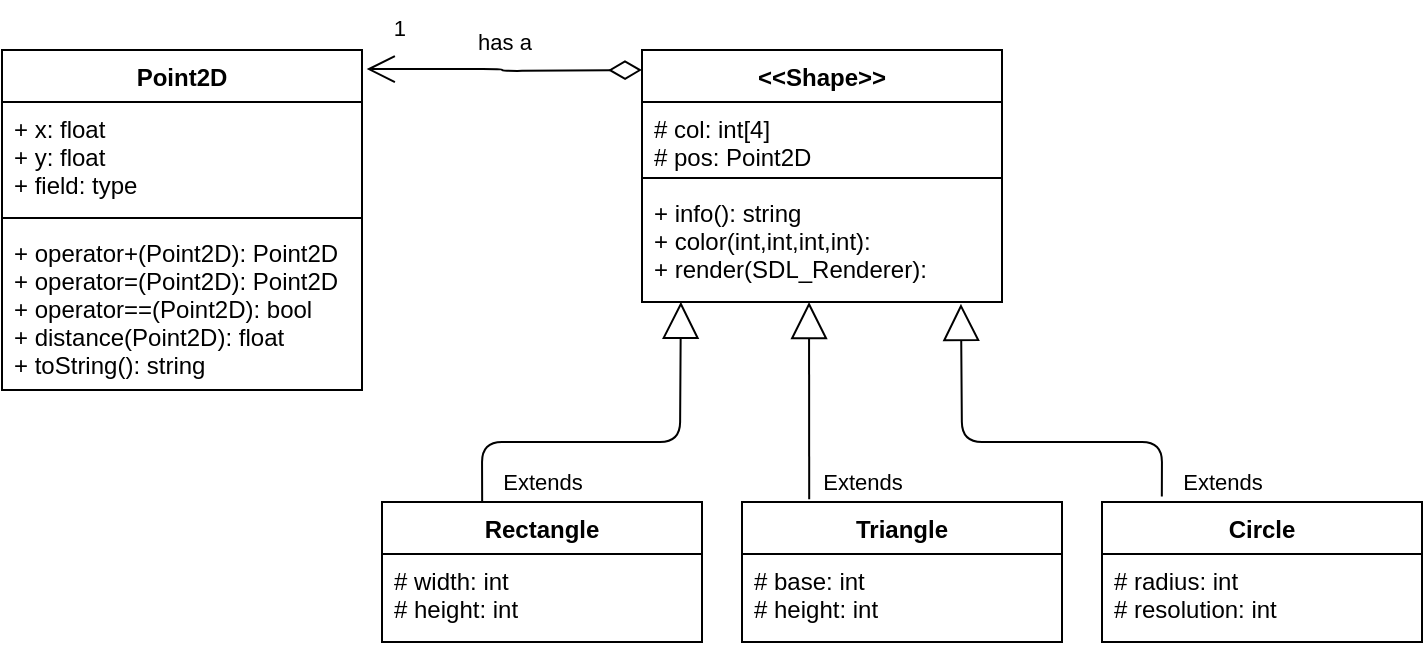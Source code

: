 <mxfile version="13.10.9" type="github"><diagram id="fgBxqi0yE4JGnhZKt9OW" name="Page-1"><mxGraphModel dx="982" dy="548" grid="1" gridSize="10" guides="1" tooltips="1" connect="1" arrows="1" fold="1" page="1" pageScale="1" pageWidth="827" pageHeight="1169" math="0" shadow="0"><root><mxCell id="0"/><mxCell id="1" parent="0"/><mxCell id="8IQzZUoer0A3lLupBP1c-1" value="Point2D" style="swimlane;fontStyle=1;align=center;verticalAlign=top;childLayout=stackLayout;horizontal=1;startSize=26;horizontalStack=0;resizeParent=1;resizeParentMax=0;resizeLast=0;collapsible=1;marginBottom=0;" vertex="1" parent="1"><mxGeometry y="164" width="180" height="170" as="geometry"><mxRectangle x="120" y="270" width="80" height="26" as="alternateBounds"/></mxGeometry></mxCell><mxCell id="8IQzZUoer0A3lLupBP1c-2" value="+ x: float&#xA;+ y: float&#xA;+ field: type" style="text;strokeColor=none;fillColor=none;align=left;verticalAlign=top;spacingLeft=4;spacingRight=4;overflow=hidden;rotatable=0;points=[[0,0.5],[1,0.5]];portConstraint=eastwest;" vertex="1" parent="8IQzZUoer0A3lLupBP1c-1"><mxGeometry y="26" width="180" height="54" as="geometry"/></mxCell><mxCell id="8IQzZUoer0A3lLupBP1c-3" value="" style="line;strokeWidth=1;fillColor=none;align=left;verticalAlign=middle;spacingTop=-1;spacingLeft=3;spacingRight=3;rotatable=0;labelPosition=right;points=[];portConstraint=eastwest;" vertex="1" parent="8IQzZUoer0A3lLupBP1c-1"><mxGeometry y="80" width="180" height="8" as="geometry"/></mxCell><mxCell id="8IQzZUoer0A3lLupBP1c-4" value="+ operator+(Point2D): Point2D&#xA;+ operator=(Point2D): Point2D&#xA;+ operator==(Point2D): bool&#xA;+ distance(Point2D): float&#xA;+ toString(): string&#xA;" style="text;strokeColor=none;fillColor=none;align=left;verticalAlign=top;spacingLeft=4;spacingRight=4;overflow=hidden;rotatable=0;points=[[0,0.5],[1,0.5]];portConstraint=eastwest;" vertex="1" parent="8IQzZUoer0A3lLupBP1c-1"><mxGeometry y="88" width="180" height="82" as="geometry"/></mxCell><mxCell id="8IQzZUoer0A3lLupBP1c-5" value="&lt;&lt;Shape&gt;&gt;" style="swimlane;fontStyle=1;align=center;verticalAlign=top;childLayout=stackLayout;horizontal=1;startSize=26;horizontalStack=0;resizeParent=1;resizeParentMax=0;resizeLast=0;collapsible=1;marginBottom=0;" vertex="1" parent="1"><mxGeometry x="320" y="164" width="180" height="126" as="geometry"><mxRectangle x="120" y="270" width="80" height="26" as="alternateBounds"/></mxGeometry></mxCell><mxCell id="8IQzZUoer0A3lLupBP1c-6" value="# col: int[4]&#xA;# pos: Point2D" style="text;strokeColor=none;fillColor=none;align=left;verticalAlign=top;spacingLeft=4;spacingRight=4;overflow=hidden;rotatable=0;points=[[0,0.5],[1,0.5]];portConstraint=eastwest;" vertex="1" parent="8IQzZUoer0A3lLupBP1c-5"><mxGeometry y="26" width="180" height="34" as="geometry"/></mxCell><mxCell id="8IQzZUoer0A3lLupBP1c-7" value="" style="line;strokeWidth=1;fillColor=none;align=left;verticalAlign=middle;spacingTop=-1;spacingLeft=3;spacingRight=3;rotatable=0;labelPosition=right;points=[];portConstraint=eastwest;" vertex="1" parent="8IQzZUoer0A3lLupBP1c-5"><mxGeometry y="60" width="180" height="8" as="geometry"/></mxCell><mxCell id="8IQzZUoer0A3lLupBP1c-8" value="+ info(): string&#xA;+ color(int,int,int,int):&#xA;+ render(SDL_Renderer):&#xA;" style="text;strokeColor=none;fillColor=none;align=left;verticalAlign=top;spacingLeft=4;spacingRight=4;overflow=hidden;rotatable=0;points=[[0,0.5],[1,0.5]];portConstraint=eastwest;" vertex="1" parent="8IQzZUoer0A3lLupBP1c-5"><mxGeometry y="68" width="180" height="58" as="geometry"/></mxCell><mxCell id="8IQzZUoer0A3lLupBP1c-11" value="has a" style="endArrow=open;html=1;endSize=12;startArrow=diamondThin;startSize=14;startFill=0;edgeStyle=orthogonalEdgeStyle;entryX=1.013;entryY=0.056;entryDx=0;entryDy=0;entryPerimeter=0;" edge="1" parent="1" target="8IQzZUoer0A3lLupBP1c-1"><mxGeometry x="-0.006" y="-14" relative="1" as="geometry"><mxPoint x="320" y="174" as="sourcePoint"/><mxPoint x="500" y="370" as="targetPoint"/><mxPoint as="offset"/></mxGeometry></mxCell><mxCell id="8IQzZUoer0A3lLupBP1c-13" value="1" style="edgeLabel;resizable=0;html=1;align=right;verticalAlign=top;" connectable="0" vertex="1" parent="8IQzZUoer0A3lLupBP1c-11"><mxGeometry x="1" relative="1" as="geometry"><mxPoint x="19.93" y="-34" as="offset"/></mxGeometry></mxCell><mxCell id="8IQzZUoer0A3lLupBP1c-16" value="Triangle" style="swimlane;fontStyle=1;align=center;verticalAlign=top;childLayout=stackLayout;horizontal=1;startSize=26;horizontalStack=0;resizeParent=1;resizeParentMax=0;resizeLast=0;collapsible=1;marginBottom=0;" vertex="1" parent="1"><mxGeometry x="370" y="390" width="160" height="70" as="geometry"/></mxCell><mxCell id="8IQzZUoer0A3lLupBP1c-17" value="# base: int&#xA;# height: int" style="text;strokeColor=none;fillColor=none;align=left;verticalAlign=top;spacingLeft=4;spacingRight=4;overflow=hidden;rotatable=0;points=[[0,0.5],[1,0.5]];portConstraint=eastwest;" vertex="1" parent="8IQzZUoer0A3lLupBP1c-16"><mxGeometry y="26" width="160" height="44" as="geometry"/></mxCell><mxCell id="8IQzZUoer0A3lLupBP1c-20" value="Circle" style="swimlane;fontStyle=1;align=center;verticalAlign=top;childLayout=stackLayout;horizontal=1;startSize=26;horizontalStack=0;resizeParent=1;resizeParentMax=0;resizeLast=0;collapsible=1;marginBottom=0;" vertex="1" parent="1"><mxGeometry x="550" y="390" width="160" height="70" as="geometry"/></mxCell><mxCell id="8IQzZUoer0A3lLupBP1c-21" value="# radius: int&#xA;# resolution: int" style="text;strokeColor=none;fillColor=none;align=left;verticalAlign=top;spacingLeft=4;spacingRight=4;overflow=hidden;rotatable=0;points=[[0,0.5],[1,0.5]];portConstraint=eastwest;" vertex="1" parent="8IQzZUoer0A3lLupBP1c-20"><mxGeometry y="26" width="160" height="44" as="geometry"/></mxCell><mxCell id="8IQzZUoer0A3lLupBP1c-22" value="Rectangle" style="swimlane;fontStyle=1;align=center;verticalAlign=top;childLayout=stackLayout;horizontal=1;startSize=26;horizontalStack=0;resizeParent=1;resizeParentMax=0;resizeLast=0;collapsible=1;marginBottom=0;" vertex="1" parent="1"><mxGeometry x="190" y="390" width="160" height="70" as="geometry"/></mxCell><mxCell id="8IQzZUoer0A3lLupBP1c-23" value="# width: int&#xA;# height: int" style="text;strokeColor=none;fillColor=none;align=left;verticalAlign=top;spacingLeft=4;spacingRight=4;overflow=hidden;rotatable=0;points=[[0,0.5],[1,0.5]];portConstraint=eastwest;" vertex="1" parent="8IQzZUoer0A3lLupBP1c-22"><mxGeometry y="26" width="160" height="44" as="geometry"/></mxCell><mxCell id="8IQzZUoer0A3lLupBP1c-25" value="Extends" style="endArrow=block;endSize=16;endFill=0;html=1;exitX=0.313;exitY=0;exitDx=0;exitDy=0;exitPerimeter=0;entryX=0.108;entryY=0.998;entryDx=0;entryDy=0;entryPerimeter=0;" edge="1" parent="1" source="8IQzZUoer0A3lLupBP1c-22" target="8IQzZUoer0A3lLupBP1c-8"><mxGeometry x="-0.397" y="-20" width="160" relative="1" as="geometry"><mxPoint x="280" y="350" as="sourcePoint"/><mxPoint x="339" y="310" as="targetPoint"/><Array as="points"><mxPoint x="240" y="360"/><mxPoint x="339" y="360"/></Array><mxPoint as="offset"/></mxGeometry></mxCell><mxCell id="8IQzZUoer0A3lLupBP1c-26" value="Extends" style="endArrow=block;endSize=16;endFill=0;html=1;exitX=0.21;exitY=-0.019;exitDx=0;exitDy=0;exitPerimeter=0;entryX=0.464;entryY=1;entryDx=0;entryDy=0;entryPerimeter=0;" edge="1" parent="1" source="8IQzZUoer0A3lLupBP1c-16" target="8IQzZUoer0A3lLupBP1c-8"><mxGeometry x="-0.825" y="-26" width="160" relative="1" as="geometry"><mxPoint x="390" y="340" as="sourcePoint"/><mxPoint x="404" y="310" as="targetPoint"/><mxPoint as="offset"/></mxGeometry></mxCell><mxCell id="8IQzZUoer0A3lLupBP1c-27" value="Extends" style="endArrow=block;endSize=16;endFill=0;html=1;exitX=0.187;exitY=-0.039;exitDx=0;exitDy=0;exitPerimeter=0;entryX=0.886;entryY=1.016;entryDx=0;entryDy=0;entryPerimeter=0;" edge="1" parent="1" source="8IQzZUoer0A3lLupBP1c-20" target="8IQzZUoer0A3lLupBP1c-8"><mxGeometry x="-0.925" y="-30" width="160" relative="1" as="geometry"><mxPoint x="540" y="340" as="sourcePoint"/><mxPoint x="480" y="320" as="targetPoint"/><Array as="points"><mxPoint x="580" y="360"/><mxPoint x="480" y="360"/></Array><mxPoint as="offset"/></mxGeometry></mxCell></root></mxGraphModel></diagram></mxfile>